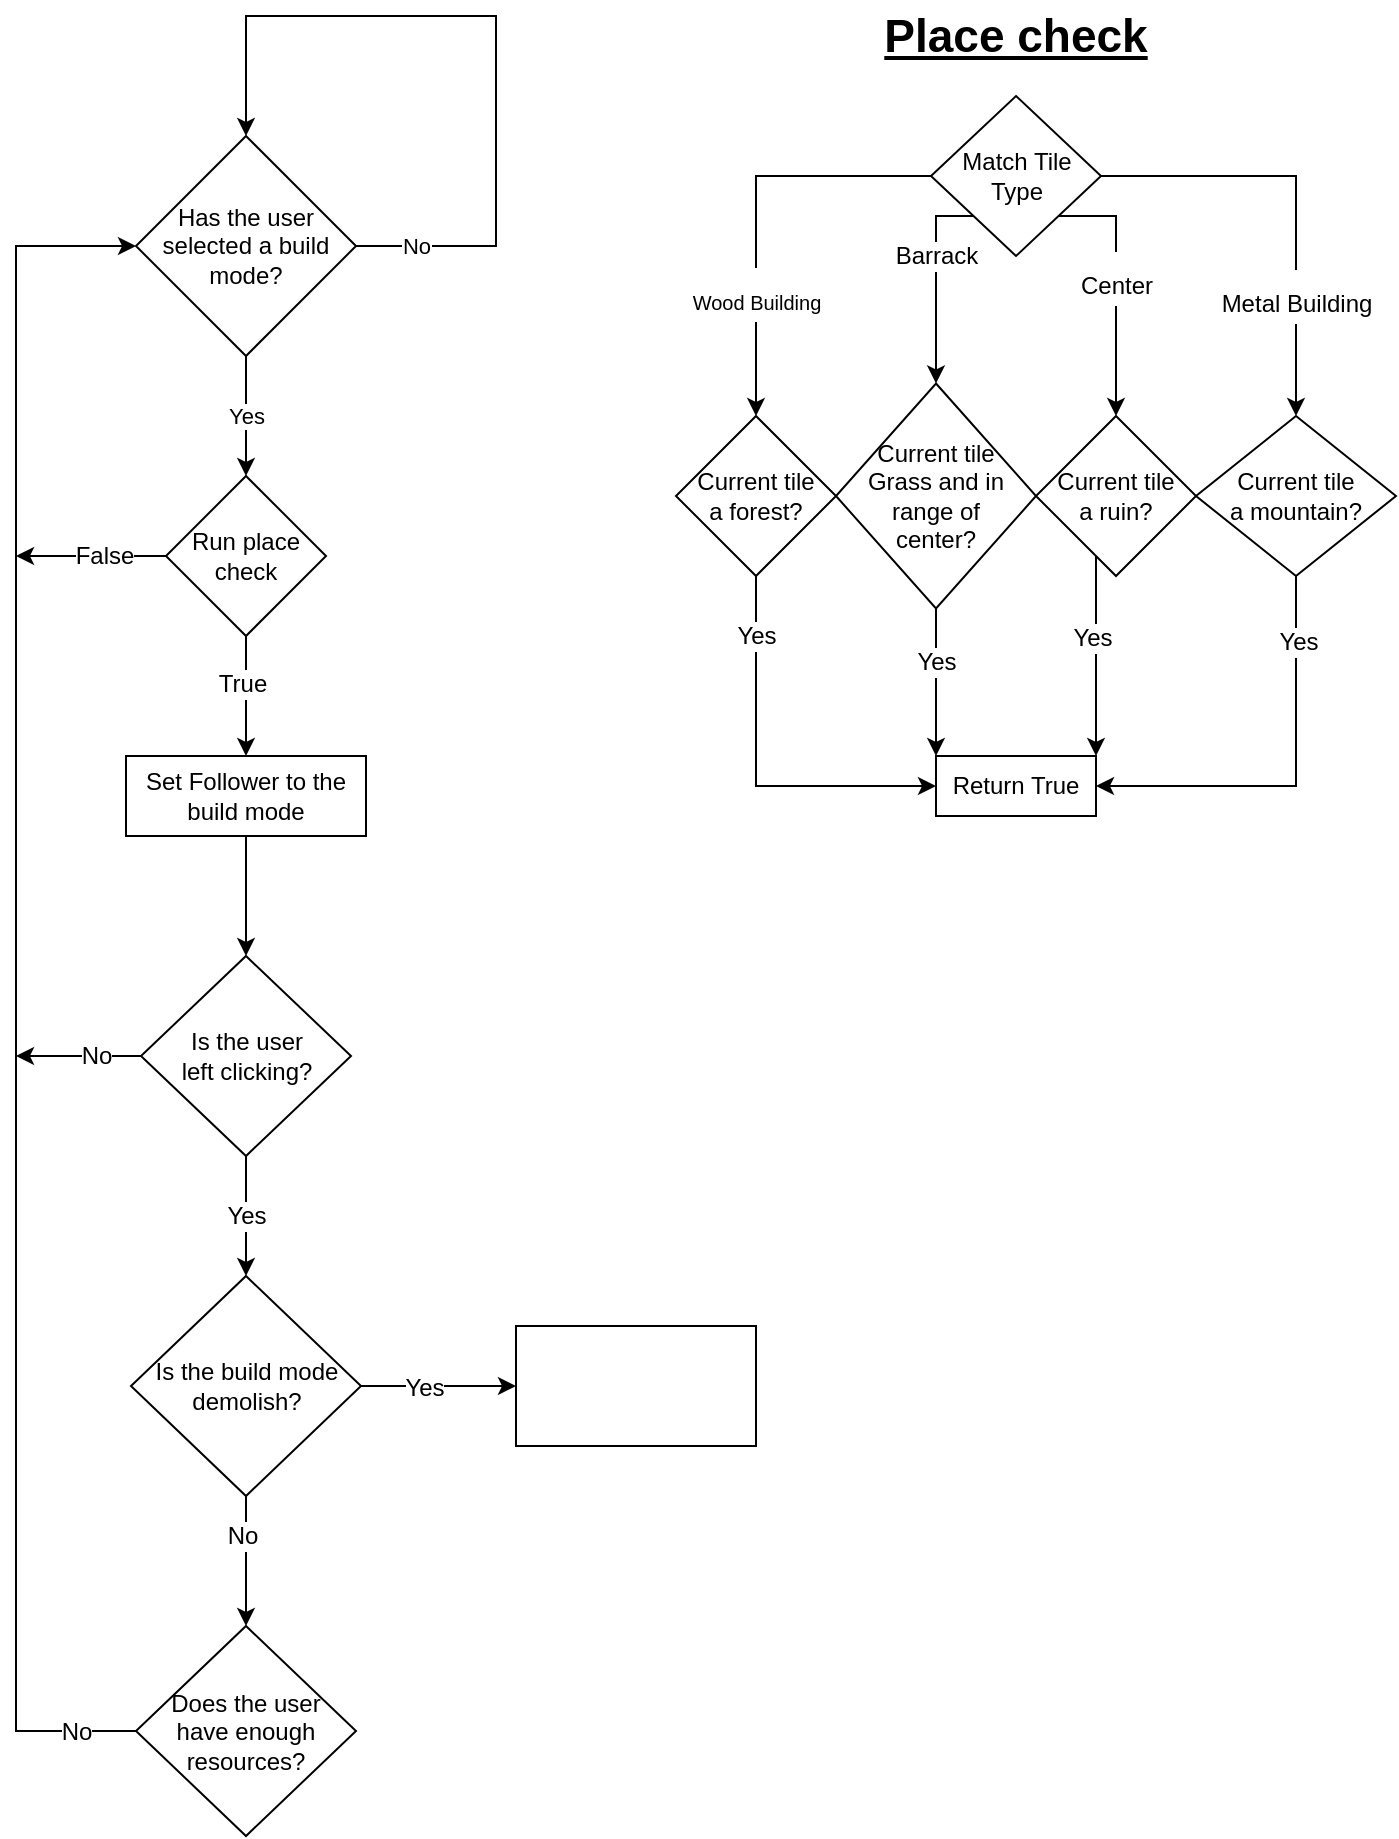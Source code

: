 <mxfile version="14.0.1" type="github">
  <diagram id="pgvQU4TPYQ710n_Lu6ZC" name="Page-1">
    <mxGraphModel dx="1177" dy="647" grid="1" gridSize="10" guides="1" tooltips="1" connect="1" arrows="1" fold="1" page="1" pageScale="1" pageWidth="827" pageHeight="1169" math="0" shadow="0">
      <root>
        <mxCell id="0" />
        <mxCell id="1" parent="0" />
        <mxCell id="Tz45q9WBiDekPMIarujH-3" value="Yes" style="edgeStyle=orthogonalEdgeStyle;rounded=0;orthogonalLoop=1;jettySize=auto;html=1;" edge="1" parent="1" source="Tz45q9WBiDekPMIarujH-1" target="Tz45q9WBiDekPMIarujH-31">
          <mxGeometry relative="1" as="geometry">
            <mxPoint x="135" y="255" as="targetPoint" />
          </mxGeometry>
        </mxCell>
        <mxCell id="Tz45q9WBiDekPMIarujH-4" style="edgeStyle=orthogonalEdgeStyle;rounded=0;orthogonalLoop=1;jettySize=auto;html=1;entryX=0.5;entryY=0;entryDx=0;entryDy=0;" edge="1" parent="1" source="Tz45q9WBiDekPMIarujH-1" target="Tz45q9WBiDekPMIarujH-1">
          <mxGeometry relative="1" as="geometry">
            <mxPoint x="260" y="-20" as="targetPoint" />
            <Array as="points">
              <mxPoint x="260" y="145" />
              <mxPoint x="260" y="30" />
              <mxPoint x="135" y="30" />
            </Array>
          </mxGeometry>
        </mxCell>
        <mxCell id="Tz45q9WBiDekPMIarujH-5" value="No" style="edgeLabel;html=1;align=center;verticalAlign=middle;resizable=0;points=[];" vertex="1" connectable="0" parent="Tz45q9WBiDekPMIarujH-4">
          <mxGeometry x="-0.46" y="3" relative="1" as="geometry">
            <mxPoint x="-37" y="30" as="offset" />
          </mxGeometry>
        </mxCell>
        <mxCell id="Tz45q9WBiDekPMIarujH-1" value="Has the user selected a build mode?" style="rhombus;whiteSpace=wrap;html=1;" vertex="1" parent="1">
          <mxGeometry x="80" y="90" width="110" height="110" as="geometry" />
        </mxCell>
        <mxCell id="Tz45q9WBiDekPMIarujH-7" value="Place check" style="text;html=1;strokeColor=none;fillColor=none;align=center;verticalAlign=middle;whiteSpace=wrap;rounded=0;fontSize=23;fontStyle=5" vertex="1" parent="1">
          <mxGeometry x="410" y="30" width="220" height="20" as="geometry" />
        </mxCell>
        <mxCell id="Tz45q9WBiDekPMIarujH-10" value="Barrack" style="edgeStyle=orthogonalEdgeStyle;rounded=0;orthogonalLoop=1;jettySize=auto;html=1;exitX=0;exitY=1;exitDx=0;exitDy=0;fontSize=12;entryX=0.5;entryY=0;entryDx=0;entryDy=0;" edge="1" parent="1" source="Tz45q9WBiDekPMIarujH-9" target="Tz45q9WBiDekPMIarujH-17">
          <mxGeometry x="-0.253" relative="1" as="geometry">
            <mxPoint x="499" y="260" as="targetPoint" />
            <Array as="points">
              <mxPoint x="480" y="130" />
            </Array>
            <mxPoint as="offset" />
          </mxGeometry>
        </mxCell>
        <mxCell id="Tz45q9WBiDekPMIarujH-11" style="edgeStyle=orthogonalEdgeStyle;rounded=0;orthogonalLoop=1;jettySize=auto;html=1;exitX=0;exitY=0.5;exitDx=0;exitDy=0;fontSize=23;entryX=0.5;entryY=0;entryDx=0;entryDy=0;" edge="1" parent="1" source="Tz45q9WBiDekPMIarujH-9" target="Tz45q9WBiDekPMIarujH-16">
          <mxGeometry relative="1" as="geometry">
            <mxPoint x="400" y="240" as="targetPoint" />
          </mxGeometry>
        </mxCell>
        <mxCell id="Tz45q9WBiDekPMIarujH-14" value="&lt;font size=&quot;1&quot;&gt;Wood Building&lt;br&gt;&lt;/font&gt;" style="edgeLabel;html=1;align=center;verticalAlign=middle;resizable=0;points=[];fontSize=23;" vertex="1" connectable="0" parent="Tz45q9WBiDekPMIarujH-11">
          <mxGeometry x="0.223" relative="1" as="geometry">
            <mxPoint y="19.5" as="offset" />
          </mxGeometry>
        </mxCell>
        <mxCell id="Tz45q9WBiDekPMIarujH-12" value="&lt;font style=&quot;font-size: 12px&quot;&gt;Center&lt;/font&gt;" style="edgeStyle=orthogonalEdgeStyle;rounded=0;orthogonalLoop=1;jettySize=auto;html=1;exitX=1;exitY=1;exitDx=0;exitDy=0;fontSize=23;" edge="1" parent="1" source="Tz45q9WBiDekPMIarujH-9" target="Tz45q9WBiDekPMIarujH-18">
          <mxGeometry x="-0.077" relative="1" as="geometry">
            <mxPoint x="541" y="230" as="targetPoint" />
            <Array as="points">
              <mxPoint x="570" y="130" />
            </Array>
            <mxPoint as="offset" />
          </mxGeometry>
        </mxCell>
        <mxCell id="Tz45q9WBiDekPMIarujH-13" value="&lt;font style=&quot;font-size: 12px&quot;&gt;Metal Building&lt;br&gt;&lt;/font&gt;" style="edgeStyle=orthogonalEdgeStyle;rounded=0;orthogonalLoop=1;jettySize=auto;html=1;exitX=1;exitY=0.5;exitDx=0;exitDy=0;fontSize=23;" edge="1" parent="1" source="Tz45q9WBiDekPMIarujH-9" target="Tz45q9WBiDekPMIarujH-20">
          <mxGeometry x="0.437" relative="1" as="geometry">
            <mxPoint x="640" y="240" as="targetPoint" />
            <mxPoint y="1" as="offset" />
          </mxGeometry>
        </mxCell>
        <mxCell id="Tz45q9WBiDekPMIarujH-9" value="Match Tile Type" style="rhombus;whiteSpace=wrap;html=1;" vertex="1" parent="1">
          <mxGeometry x="477.5" y="70" width="85" height="80" as="geometry" />
        </mxCell>
        <mxCell id="Tz45q9WBiDekPMIarujH-22" style="edgeStyle=orthogonalEdgeStyle;rounded=0;orthogonalLoop=1;jettySize=auto;html=1;fontSize=12;entryX=0;entryY=0.5;entryDx=0;entryDy=0;" edge="1" parent="1" source="Tz45q9WBiDekPMIarujH-16" target="Tz45q9WBiDekPMIarujH-21">
          <mxGeometry relative="1" as="geometry">
            <mxPoint x="390" y="430" as="targetPoint" />
            <Array as="points">
              <mxPoint x="390" y="415" />
            </Array>
          </mxGeometry>
        </mxCell>
        <mxCell id="Tz45q9WBiDekPMIarujH-26" value="Yes" style="edgeLabel;html=1;align=center;verticalAlign=middle;resizable=0;points=[];fontSize=12;" vertex="1" connectable="0" parent="Tz45q9WBiDekPMIarujH-22">
          <mxGeometry x="-0.694" relative="1" as="geometry">
            <mxPoint as="offset" />
          </mxGeometry>
        </mxCell>
        <mxCell id="Tz45q9WBiDekPMIarujH-16" value="&lt;div&gt;Current tile &lt;br&gt;&lt;/div&gt;&lt;div&gt;a forest?&lt;/div&gt;" style="rhombus;whiteSpace=wrap;html=1;fontSize=12;" vertex="1" parent="1">
          <mxGeometry x="350" y="230" width="80" height="80" as="geometry" />
        </mxCell>
        <mxCell id="Tz45q9WBiDekPMIarujH-23" style="edgeStyle=orthogonalEdgeStyle;rounded=0;orthogonalLoop=1;jettySize=auto;html=1;entryX=0;entryY=0;entryDx=0;entryDy=0;fontSize=12;" edge="1" parent="1" source="Tz45q9WBiDekPMIarujH-17" target="Tz45q9WBiDekPMIarujH-21">
          <mxGeometry relative="1" as="geometry" />
        </mxCell>
        <mxCell id="Tz45q9WBiDekPMIarujH-27" value="Yes" style="edgeLabel;html=1;align=center;verticalAlign=middle;resizable=0;points=[];fontSize=12;" vertex="1" connectable="0" parent="Tz45q9WBiDekPMIarujH-23">
          <mxGeometry x="-0.275" relative="1" as="geometry">
            <mxPoint as="offset" />
          </mxGeometry>
        </mxCell>
        <mxCell id="Tz45q9WBiDekPMIarujH-17" value="&lt;div&gt;Current tile &lt;br&gt;&lt;/div&gt;&lt;div&gt;Grass and in range of &lt;br&gt;&lt;/div&gt;&lt;div&gt;center?&lt;br&gt;&lt;/div&gt;" style="rhombus;whiteSpace=wrap;html=1;fontSize=12;" vertex="1" parent="1">
          <mxGeometry x="430" y="213.75" width="100" height="112.5" as="geometry" />
        </mxCell>
        <mxCell id="Tz45q9WBiDekPMIarujH-24" style="edgeStyle=orthogonalEdgeStyle;rounded=0;orthogonalLoop=1;jettySize=auto;html=1;entryX=1;entryY=0;entryDx=0;entryDy=0;fontSize=12;" edge="1" parent="1" source="Tz45q9WBiDekPMIarujH-18" target="Tz45q9WBiDekPMIarujH-21">
          <mxGeometry relative="1" as="geometry">
            <Array as="points">
              <mxPoint x="560" y="340" />
              <mxPoint x="560" y="340" />
            </Array>
          </mxGeometry>
        </mxCell>
        <mxCell id="Tz45q9WBiDekPMIarujH-28" value="Yes" style="edgeLabel;html=1;align=center;verticalAlign=middle;resizable=0;points=[];fontSize=12;" vertex="1" connectable="0" parent="Tz45q9WBiDekPMIarujH-24">
          <mxGeometry x="-0.192" y="-2" relative="1" as="geometry">
            <mxPoint as="offset" />
          </mxGeometry>
        </mxCell>
        <mxCell id="Tz45q9WBiDekPMIarujH-18" value="&lt;div&gt;Current tile &lt;br&gt;&lt;/div&gt;&lt;div&gt;a ruin?&lt;/div&gt;" style="rhombus;whiteSpace=wrap;html=1;" vertex="1" parent="1">
          <mxGeometry x="530" y="230" width="80" height="80" as="geometry" />
        </mxCell>
        <mxCell id="Tz45q9WBiDekPMIarujH-25" style="edgeStyle=orthogonalEdgeStyle;rounded=0;orthogonalLoop=1;jettySize=auto;html=1;fontSize=12;entryX=1;entryY=0.5;entryDx=0;entryDy=0;" edge="1" parent="1" source="Tz45q9WBiDekPMIarujH-20" target="Tz45q9WBiDekPMIarujH-21">
          <mxGeometry relative="1" as="geometry">
            <mxPoint x="660" y="420" as="targetPoint" />
            <Array as="points">
              <mxPoint x="660" y="415" />
            </Array>
          </mxGeometry>
        </mxCell>
        <mxCell id="Tz45q9WBiDekPMIarujH-29" value="Yes" style="edgeLabel;html=1;align=center;verticalAlign=middle;resizable=0;points=[];fontSize=12;" vertex="1" connectable="0" parent="Tz45q9WBiDekPMIarujH-25">
          <mxGeometry x="-0.681" y="1" relative="1" as="geometry">
            <mxPoint as="offset" />
          </mxGeometry>
        </mxCell>
        <mxCell id="Tz45q9WBiDekPMIarujH-20" value="&lt;div&gt;Current tile &lt;br&gt;&lt;/div&gt;&lt;div&gt;a mountain?&lt;/div&gt;" style="rhombus;whiteSpace=wrap;html=1;" vertex="1" parent="1">
          <mxGeometry x="610" y="230" width="100" height="80" as="geometry" />
        </mxCell>
        <mxCell id="Tz45q9WBiDekPMIarujH-21" value="Return True" style="rounded=0;whiteSpace=wrap;html=1;fontSize=12;" vertex="1" parent="1">
          <mxGeometry x="480" y="400" width="80" height="30" as="geometry" />
        </mxCell>
        <mxCell id="Tz45q9WBiDekPMIarujH-33" value="" style="edgeStyle=orthogonalEdgeStyle;rounded=0;orthogonalLoop=1;jettySize=auto;html=1;fontSize=12;" edge="1" parent="1" source="Tz45q9WBiDekPMIarujH-31" target="Tz45q9WBiDekPMIarujH-32">
          <mxGeometry relative="1" as="geometry" />
        </mxCell>
        <mxCell id="Tz45q9WBiDekPMIarujH-34" value="True" style="edgeLabel;html=1;align=center;verticalAlign=middle;resizable=0;points=[];fontSize=12;" vertex="1" connectable="0" parent="Tz45q9WBiDekPMIarujH-33">
          <mxGeometry x="-0.203" y="-2" relative="1" as="geometry">
            <mxPoint as="offset" />
          </mxGeometry>
        </mxCell>
        <mxCell id="Tz45q9WBiDekPMIarujH-38" style="edgeStyle=orthogonalEdgeStyle;rounded=0;orthogonalLoop=1;jettySize=auto;html=1;fontSize=12;exitX=0;exitY=0.5;exitDx=0;exitDy=0;" edge="1" parent="1" source="Tz45q9WBiDekPMIarujH-31">
          <mxGeometry relative="1" as="geometry">
            <mxPoint x="20" y="300" as="targetPoint" />
            <mxPoint x="100" y="300" as="sourcePoint" />
            <Array as="points" />
          </mxGeometry>
        </mxCell>
        <mxCell id="Tz45q9WBiDekPMIarujH-39" value="False" style="edgeLabel;html=1;align=center;verticalAlign=middle;resizable=0;points=[];fontSize=12;" vertex="1" connectable="0" parent="Tz45q9WBiDekPMIarujH-38">
          <mxGeometry x="-0.169" relative="1" as="geometry">
            <mxPoint as="offset" />
          </mxGeometry>
        </mxCell>
        <mxCell id="Tz45q9WBiDekPMIarujH-31" value="Run place check" style="rhombus;whiteSpace=wrap;html=1;" vertex="1" parent="1">
          <mxGeometry x="95" y="260" width="80" height="80" as="geometry" />
        </mxCell>
        <mxCell id="Tz45q9WBiDekPMIarujH-36" value="" style="edgeStyle=orthogonalEdgeStyle;rounded=0;orthogonalLoop=1;jettySize=auto;html=1;fontSize=12;" edge="1" parent="1" source="Tz45q9WBiDekPMIarujH-32" target="Tz45q9WBiDekPMIarujH-35">
          <mxGeometry relative="1" as="geometry" />
        </mxCell>
        <mxCell id="Tz45q9WBiDekPMIarujH-32" value="Set Follower to the build mode" style="whiteSpace=wrap;html=1;" vertex="1" parent="1">
          <mxGeometry x="75" y="400" width="120" height="40" as="geometry" />
        </mxCell>
        <mxCell id="Tz45q9WBiDekPMIarujH-41" value="Yes" style="edgeStyle=orthogonalEdgeStyle;rounded=0;orthogonalLoop=1;jettySize=auto;html=1;fontSize=12;" edge="1" parent="1" source="Tz45q9WBiDekPMIarujH-35" target="Tz45q9WBiDekPMIarujH-42">
          <mxGeometry relative="1" as="geometry">
            <mxPoint x="135" y="700" as="targetPoint" />
          </mxGeometry>
        </mxCell>
        <mxCell id="Tz45q9WBiDekPMIarujH-53" style="edgeStyle=orthogonalEdgeStyle;rounded=0;orthogonalLoop=1;jettySize=auto;html=1;fontSize=12;" edge="1" parent="1" source="Tz45q9WBiDekPMIarujH-35">
          <mxGeometry relative="1" as="geometry">
            <mxPoint x="20" y="550" as="targetPoint" />
          </mxGeometry>
        </mxCell>
        <mxCell id="Tz45q9WBiDekPMIarujH-54" value="No" style="edgeLabel;html=1;align=center;verticalAlign=middle;resizable=0;points=[];fontSize=12;" vertex="1" connectable="0" parent="Tz45q9WBiDekPMIarujH-53">
          <mxGeometry x="-0.285" relative="1" as="geometry">
            <mxPoint as="offset" />
          </mxGeometry>
        </mxCell>
        <mxCell id="Tz45q9WBiDekPMIarujH-35" value="&lt;div&gt;Is the user &lt;br&gt;&lt;/div&gt;&lt;div&gt;left clicking?&lt;/div&gt;" style="rhombus;whiteSpace=wrap;html=1;" vertex="1" parent="1">
          <mxGeometry x="82.5" y="500" width="105" height="100" as="geometry" />
        </mxCell>
        <mxCell id="Tz45q9WBiDekPMIarujH-44" value="" style="edgeStyle=orthogonalEdgeStyle;rounded=0;orthogonalLoop=1;jettySize=auto;html=1;fontSize=12;" edge="1" parent="1" source="Tz45q9WBiDekPMIarujH-42" target="Tz45q9WBiDekPMIarujH-43">
          <mxGeometry relative="1" as="geometry" />
        </mxCell>
        <mxCell id="Tz45q9WBiDekPMIarujH-45" value="Yes" style="edgeLabel;html=1;align=center;verticalAlign=middle;resizable=0;points=[];fontSize=12;" vertex="1" connectable="0" parent="Tz45q9WBiDekPMIarujH-44">
          <mxGeometry x="-0.198" y="-1" relative="1" as="geometry">
            <mxPoint as="offset" />
          </mxGeometry>
        </mxCell>
        <mxCell id="Tz45q9WBiDekPMIarujH-47" value="" style="edgeStyle=orthogonalEdgeStyle;rounded=0;orthogonalLoop=1;jettySize=auto;html=1;fontSize=12;" edge="1" parent="1" source="Tz45q9WBiDekPMIarujH-42" target="Tz45q9WBiDekPMIarujH-50">
          <mxGeometry relative="1" as="geometry">
            <mxPoint x="135" y="875" as="targetPoint" />
          </mxGeometry>
        </mxCell>
        <mxCell id="Tz45q9WBiDekPMIarujH-49" value="No" style="edgeLabel;html=1;align=center;verticalAlign=middle;resizable=0;points=[];fontSize=12;" vertex="1" connectable="0" parent="Tz45q9WBiDekPMIarujH-47">
          <mxGeometry x="-0.388" y="-2" relative="1" as="geometry">
            <mxPoint as="offset" />
          </mxGeometry>
        </mxCell>
        <mxCell id="Tz45q9WBiDekPMIarujH-42" value="Is the build mode demolish?" style="rhombus;whiteSpace=wrap;html=1;" vertex="1" parent="1">
          <mxGeometry x="77.5" y="660" width="115" height="110" as="geometry" />
        </mxCell>
        <mxCell id="Tz45q9WBiDekPMIarujH-43" value="" style="whiteSpace=wrap;html=1;" vertex="1" parent="1">
          <mxGeometry x="270" y="685" width="120" height="60" as="geometry" />
        </mxCell>
        <mxCell id="Tz45q9WBiDekPMIarujH-51" value="No" style="edgeStyle=orthogonalEdgeStyle;rounded=0;orthogonalLoop=1;jettySize=auto;html=1;exitX=0;exitY=0.5;exitDx=0;exitDy=0;fontSize=12;" edge="1" parent="1" source="Tz45q9WBiDekPMIarujH-50" target="Tz45q9WBiDekPMIarujH-1">
          <mxGeometry x="-0.93" relative="1" as="geometry">
            <mxPoint x="20" y="130" as="targetPoint" />
            <Array as="points">
              <mxPoint x="20" y="888" />
              <mxPoint x="20" y="145" />
            </Array>
            <mxPoint as="offset" />
          </mxGeometry>
        </mxCell>
        <mxCell id="Tz45q9WBiDekPMIarujH-50" value="&lt;div&gt;Does the user &lt;br&gt;&lt;/div&gt;&lt;div&gt;have enough resources?&lt;/div&gt;" style="rhombus;whiteSpace=wrap;html=1;" vertex="1" parent="1">
          <mxGeometry x="80" y="835" width="110" height="105" as="geometry" />
        </mxCell>
      </root>
    </mxGraphModel>
  </diagram>
</mxfile>
